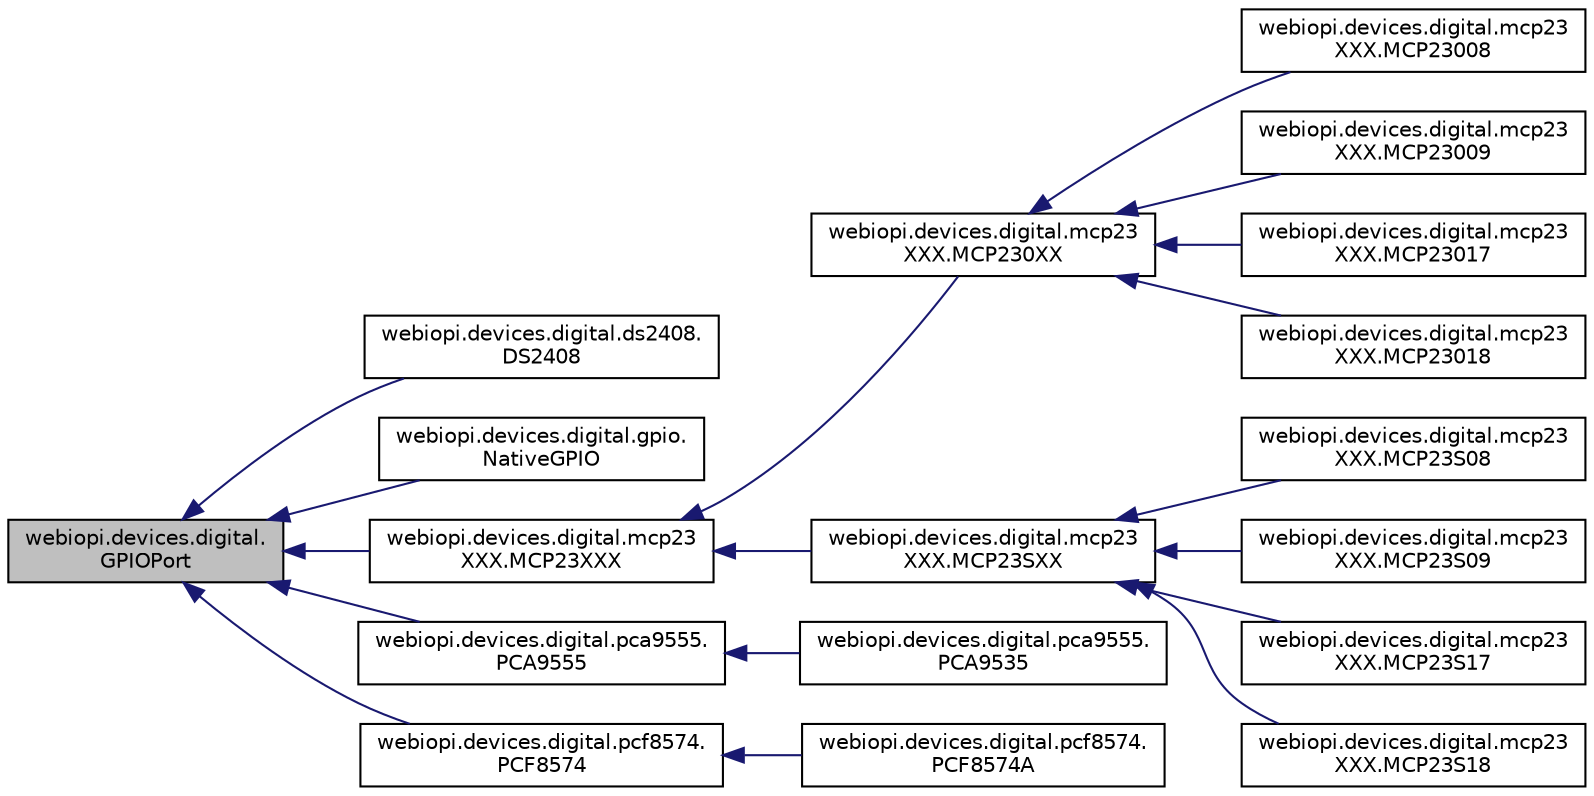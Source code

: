 digraph "webiopi.devices.digital.GPIOPort"
{
  edge [fontname="Helvetica",fontsize="10",labelfontname="Helvetica",labelfontsize="10"];
  node [fontname="Helvetica",fontsize="10",shape=record];
  rankdir="LR";
  Node1 [label="webiopi.devices.digital.\lGPIOPort",height=0.2,width=0.4,color="black", fillcolor="grey75", style="filled", fontcolor="black"];
  Node1 -> Node2 [dir="back",color="midnightblue",fontsize="10",style="solid",fontname="Helvetica"];
  Node2 [label="webiopi.devices.digital.ds2408.\lDS2408",height=0.2,width=0.4,color="black", fillcolor="white", style="filled",URL="$classwebiopi_1_1devices_1_1digital_1_1ds2408_1_1DS2408.html"];
  Node1 -> Node3 [dir="back",color="midnightblue",fontsize="10",style="solid",fontname="Helvetica"];
  Node3 [label="webiopi.devices.digital.gpio.\lNativeGPIO",height=0.2,width=0.4,color="black", fillcolor="white", style="filled",URL="$classwebiopi_1_1devices_1_1digital_1_1gpio_1_1NativeGPIO.html"];
  Node1 -> Node4 [dir="back",color="midnightblue",fontsize="10",style="solid",fontname="Helvetica"];
  Node4 [label="webiopi.devices.digital.mcp23\lXXX.MCP23XXX",height=0.2,width=0.4,color="black", fillcolor="white", style="filled",URL="$classwebiopi_1_1devices_1_1digital_1_1mcp23XXX_1_1MCP23XXX.html"];
  Node4 -> Node5 [dir="back",color="midnightblue",fontsize="10",style="solid",fontname="Helvetica"];
  Node5 [label="webiopi.devices.digital.mcp23\lXXX.MCP230XX",height=0.2,width=0.4,color="black", fillcolor="white", style="filled",URL="$classwebiopi_1_1devices_1_1digital_1_1mcp23XXX_1_1MCP230XX.html"];
  Node5 -> Node6 [dir="back",color="midnightblue",fontsize="10",style="solid",fontname="Helvetica"];
  Node6 [label="webiopi.devices.digital.mcp23\lXXX.MCP23008",height=0.2,width=0.4,color="black", fillcolor="white", style="filled",URL="$classwebiopi_1_1devices_1_1digital_1_1mcp23XXX_1_1MCP23008.html"];
  Node5 -> Node7 [dir="back",color="midnightblue",fontsize="10",style="solid",fontname="Helvetica"];
  Node7 [label="webiopi.devices.digital.mcp23\lXXX.MCP23009",height=0.2,width=0.4,color="black", fillcolor="white", style="filled",URL="$classwebiopi_1_1devices_1_1digital_1_1mcp23XXX_1_1MCP23009.html"];
  Node5 -> Node8 [dir="back",color="midnightblue",fontsize="10",style="solid",fontname="Helvetica"];
  Node8 [label="webiopi.devices.digital.mcp23\lXXX.MCP23017",height=0.2,width=0.4,color="black", fillcolor="white", style="filled",URL="$classwebiopi_1_1devices_1_1digital_1_1mcp23XXX_1_1MCP23017.html"];
  Node5 -> Node9 [dir="back",color="midnightblue",fontsize="10",style="solid",fontname="Helvetica"];
  Node9 [label="webiopi.devices.digital.mcp23\lXXX.MCP23018",height=0.2,width=0.4,color="black", fillcolor="white", style="filled",URL="$classwebiopi_1_1devices_1_1digital_1_1mcp23XXX_1_1MCP23018.html"];
  Node4 -> Node10 [dir="back",color="midnightblue",fontsize="10",style="solid",fontname="Helvetica"];
  Node10 [label="webiopi.devices.digital.mcp23\lXXX.MCP23SXX",height=0.2,width=0.4,color="black", fillcolor="white", style="filled",URL="$classwebiopi_1_1devices_1_1digital_1_1mcp23XXX_1_1MCP23SXX.html"];
  Node10 -> Node11 [dir="back",color="midnightblue",fontsize="10",style="solid",fontname="Helvetica"];
  Node11 [label="webiopi.devices.digital.mcp23\lXXX.MCP23S08",height=0.2,width=0.4,color="black", fillcolor="white", style="filled",URL="$classwebiopi_1_1devices_1_1digital_1_1mcp23XXX_1_1MCP23S08.html"];
  Node10 -> Node12 [dir="back",color="midnightblue",fontsize="10",style="solid",fontname="Helvetica"];
  Node12 [label="webiopi.devices.digital.mcp23\lXXX.MCP23S09",height=0.2,width=0.4,color="black", fillcolor="white", style="filled",URL="$classwebiopi_1_1devices_1_1digital_1_1mcp23XXX_1_1MCP23S09.html"];
  Node10 -> Node13 [dir="back",color="midnightblue",fontsize="10",style="solid",fontname="Helvetica"];
  Node13 [label="webiopi.devices.digital.mcp23\lXXX.MCP23S17",height=0.2,width=0.4,color="black", fillcolor="white", style="filled",URL="$classwebiopi_1_1devices_1_1digital_1_1mcp23XXX_1_1MCP23S17.html"];
  Node10 -> Node14 [dir="back",color="midnightblue",fontsize="10",style="solid",fontname="Helvetica"];
  Node14 [label="webiopi.devices.digital.mcp23\lXXX.MCP23S18",height=0.2,width=0.4,color="black", fillcolor="white", style="filled",URL="$classwebiopi_1_1devices_1_1digital_1_1mcp23XXX_1_1MCP23S18.html"];
  Node1 -> Node15 [dir="back",color="midnightblue",fontsize="10",style="solid",fontname="Helvetica"];
  Node15 [label="webiopi.devices.digital.pca9555.\lPCA9555",height=0.2,width=0.4,color="black", fillcolor="white", style="filled",URL="$classwebiopi_1_1devices_1_1digital_1_1pca9555_1_1PCA9555.html"];
  Node15 -> Node16 [dir="back",color="midnightblue",fontsize="10",style="solid",fontname="Helvetica"];
  Node16 [label="webiopi.devices.digital.pca9555.\lPCA9535",height=0.2,width=0.4,color="black", fillcolor="white", style="filled",URL="$classwebiopi_1_1devices_1_1digital_1_1pca9555_1_1PCA9535.html"];
  Node1 -> Node17 [dir="back",color="midnightblue",fontsize="10",style="solid",fontname="Helvetica"];
  Node17 [label="webiopi.devices.digital.pcf8574.\lPCF8574",height=0.2,width=0.4,color="black", fillcolor="white", style="filled",URL="$classwebiopi_1_1devices_1_1digital_1_1pcf8574_1_1PCF8574.html"];
  Node17 -> Node18 [dir="back",color="midnightblue",fontsize="10",style="solid",fontname="Helvetica"];
  Node18 [label="webiopi.devices.digital.pcf8574.\lPCF8574A",height=0.2,width=0.4,color="black", fillcolor="white", style="filled",URL="$classwebiopi_1_1devices_1_1digital_1_1pcf8574_1_1PCF8574A.html"];
}
